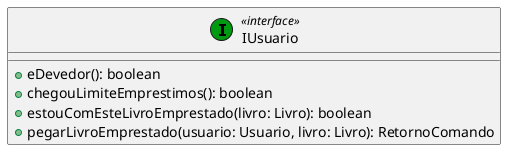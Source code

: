 @startuml

class IUsuario << (I,#009912) interface>> {
    + eDevedor(): boolean
    + chegouLimiteEmprestimos(): boolean
    + estouComEsteLivroEmprestado(livro: Livro): boolean
    + pegarLivroEmprestado(usuario: Usuario, livro: Livro): RetornoComando
}

@enduml